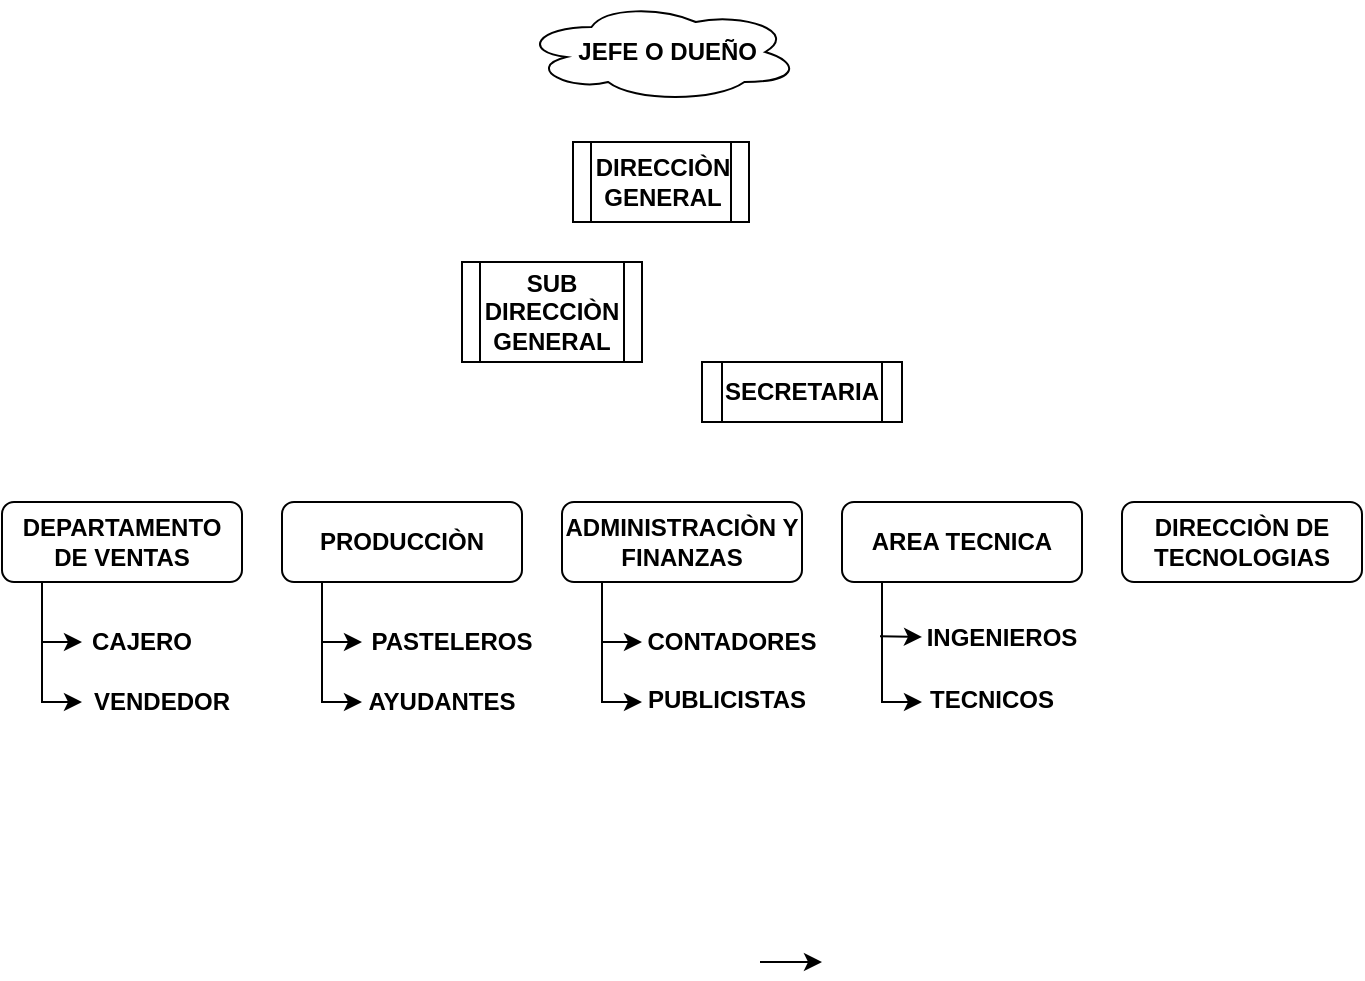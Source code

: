 <mxfile version="15.7.3" type="github"><diagram id="u-EyOmA1ZWcnquUBd4Km" name="Página-1"><mxGraphModel dx="1021" dy="567" grid="1" gridSize="10" guides="1" tooltips="1" connect="1" arrows="1" fold="1" page="1" pageScale="1" pageWidth="980" pageHeight="690" math="0" shadow="0"><root><mxCell id="0"/><mxCell id="1" parent="0"/><mxCell id="XkvzrvtjhHhNQcdyU6xH-3" value="&lt;font style=&quot;vertical-align: inherit; font-size: 12px;&quot;&gt;&lt;font style=&quot;vertical-align: inherit; font-size: 12px;&quot;&gt;DIRECCIÒN GENERAL&lt;/font&gt;&lt;/font&gt;" style="shape=process;whiteSpace=wrap;html=1;backgroundOutline=1;fontStyle=1;fontSize=12;" vertex="1" parent="1"><mxGeometry x="305.5" y="80" width="88" height="40" as="geometry"/></mxCell><mxCell id="XkvzrvtjhHhNQcdyU6xH-4" value="&lt;font style=&quot;vertical-align: inherit&quot;&gt;&lt;font style=&quot;vertical-align: inherit&quot;&gt;&lt;font style=&quot;vertical-align: inherit&quot;&gt;&lt;font style=&quot;vertical-align: inherit&quot;&gt;&lt;font style=&quot;vertical-align: inherit&quot;&gt;&lt;font style=&quot;vertical-align: inherit&quot;&gt;&lt;b&gt;&amp;nbsp; JEFE O DUEÑO&lt;/b&gt;&lt;/font&gt;&lt;/font&gt;&lt;/font&gt;&lt;/font&gt;&lt;/font&gt;&lt;/font&gt;" style="ellipse;shape=cloud;whiteSpace=wrap;html=1;" vertex="1" parent="1"><mxGeometry x="280" y="10" width="139" height="50" as="geometry"/></mxCell><mxCell id="XkvzrvtjhHhNQcdyU6xH-5" value="&lt;font style=&quot;vertical-align: inherit; font-size: 12px;&quot;&gt;&lt;font style=&quot;vertical-align: inherit; font-size: 12px;&quot;&gt;&lt;font style=&quot;vertical-align: inherit; font-size: 12px;&quot;&gt;&lt;font style=&quot;vertical-align: inherit; font-size: 12px;&quot;&gt;SUB DIRECCIÒN GENERAL&lt;/font&gt;&lt;/font&gt;&lt;/font&gt;&lt;/font&gt;" style="shape=process;whiteSpace=wrap;html=1;backgroundOutline=1;fontStyle=1;fontSize=12;" vertex="1" parent="1"><mxGeometry x="250" y="140" width="90" height="50" as="geometry"/></mxCell><mxCell id="XkvzrvtjhHhNQcdyU6xH-6" value="&lt;font style=&quot;vertical-align: inherit; font-size: 12px;&quot;&gt;&lt;font style=&quot;vertical-align: inherit; font-size: 12px;&quot;&gt;SECRETARIA&lt;/font&gt;&lt;/font&gt;" style="shape=process;whiteSpace=wrap;html=1;backgroundOutline=1;fontStyle=1;fontSize=12;" vertex="1" parent="1"><mxGeometry x="370" y="190" width="100" height="30" as="geometry"/></mxCell><mxCell id="XkvzrvtjhHhNQcdyU6xH-7" value="&lt;font style=&quot;vertical-align: inherit; font-size: 12px;&quot;&gt;&lt;font style=&quot;vertical-align: inherit; font-size: 12px;&quot;&gt;DEPARTAMENTO DE VENTAS&lt;/font&gt;&lt;/font&gt;" style="rounded=1;whiteSpace=wrap;html=1;fontStyle=1;fontSize=12;" vertex="1" parent="1"><mxGeometry x="20" y="260" width="120" height="40" as="geometry"/></mxCell><mxCell id="XkvzrvtjhHhNQcdyU6xH-9" value="&lt;font style=&quot;vertical-align: inherit ; font-size: 12px&quot;&gt;&lt;font style=&quot;vertical-align: inherit ; font-size: 12px&quot;&gt;PRODUCCIÒN&lt;/font&gt;&lt;/font&gt;" style="rounded=1;whiteSpace=wrap;html=1;fontStyle=1;fontSize=12;" vertex="1" parent="1"><mxGeometry x="160" y="260" width="120" height="40" as="geometry"/></mxCell><mxCell id="XkvzrvtjhHhNQcdyU6xH-10" value="&lt;font style=&quot;vertical-align: inherit; font-size: 12px;&quot;&gt;&lt;font style=&quot;vertical-align: inherit; font-size: 12px;&quot;&gt;ADMINISTRACIÒN Y FINANZAS&lt;/font&gt;&lt;/font&gt;" style="rounded=1;whiteSpace=wrap;html=1;fontStyle=1;fontSize=12;" vertex="1" parent="1"><mxGeometry x="300" y="260" width="120" height="40" as="geometry"/></mxCell><mxCell id="XkvzrvtjhHhNQcdyU6xH-11" value="&lt;font style=&quot;vertical-align: inherit; font-size: 12px;&quot;&gt;&lt;font style=&quot;vertical-align: inherit; font-size: 12px;&quot;&gt;AREA TECNICA&lt;/font&gt;&lt;/font&gt;" style="rounded=1;whiteSpace=wrap;html=1;fontStyle=1;fontSize=12;" vertex="1" parent="1"><mxGeometry x="440" y="260" width="120" height="40" as="geometry"/></mxCell><mxCell id="XkvzrvtjhHhNQcdyU6xH-12" value="&lt;font style=&quot;vertical-align: inherit; font-size: 12px;&quot;&gt;&lt;font style=&quot;vertical-align: inherit; font-size: 12px;&quot;&gt;DIRECCIÒN DE TECNOLOGIAS&lt;/font&gt;&lt;/font&gt;" style="rounded=1;whiteSpace=wrap;html=1;fontStyle=1;fontSize=12;" vertex="1" parent="1"><mxGeometry x="580" y="260" width="120" height="40" as="geometry"/></mxCell><mxCell id="XkvzrvtjhHhNQcdyU6xH-13" value="" style="endArrow=classic;html=1;rounded=0;fontSize=12;entryX=0;entryY=0.5;entryDx=0;entryDy=0;" edge="1" parent="1" target="XkvzrvtjhHhNQcdyU6xH-17"><mxGeometry width="50" height="50" relative="1" as="geometry"><mxPoint x="40" y="300" as="sourcePoint"/><mxPoint x="40" y="380" as="targetPoint"/><Array as="points"><mxPoint x="40" y="360"/></Array></mxGeometry></mxCell><mxCell id="XkvzrvtjhHhNQcdyU6xH-14" value="CONTADORES" style="text;html=1;strokeColor=none;fillColor=none;align=center;verticalAlign=middle;whiteSpace=wrap;rounded=0;fontSize=12;fontStyle=1" vertex="1" parent="1"><mxGeometry x="340" y="315" width="90" height="30" as="geometry"/></mxCell><mxCell id="XkvzrvtjhHhNQcdyU6xH-15" value="PUBLICISTAS" style="text;html=1;strokeColor=none;fillColor=none;align=center;verticalAlign=middle;whiteSpace=wrap;rounded=0;fontSize=12;fontStyle=1" vertex="1" parent="1"><mxGeometry x="340" y="343.75" width="85" height="30" as="geometry"/></mxCell><mxCell id="XkvzrvtjhHhNQcdyU6xH-16" value="CAJERO" style="text;html=1;strokeColor=none;fillColor=none;align=center;verticalAlign=middle;whiteSpace=wrap;rounded=0;fontSize=12;fontStyle=1" vertex="1" parent="1"><mxGeometry x="60" y="315" width="60" height="30" as="geometry"/></mxCell><mxCell id="XkvzrvtjhHhNQcdyU6xH-17" value="VENDEDOR" style="text;html=1;strokeColor=none;fillColor=none;align=center;verticalAlign=middle;whiteSpace=wrap;rounded=0;fontSize=12;fontStyle=1" vertex="1" parent="1"><mxGeometry x="60" y="342.5" width="80" height="35" as="geometry"/></mxCell><mxCell id="XkvzrvtjhHhNQcdyU6xH-18" value="" style="endArrow=classic;html=1;rounded=0;fontSize=12;entryX=0;entryY=0.5;entryDx=0;entryDy=0;" edge="1" parent="1" target="XkvzrvtjhHhNQcdyU6xH-16"><mxGeometry width="50" height="50" relative="1" as="geometry"><mxPoint x="40" y="330" as="sourcePoint"/><mxPoint x="90" y="280" as="targetPoint"/></mxGeometry></mxCell><mxCell id="XkvzrvtjhHhNQcdyU6xH-22" value="" style="endArrow=classic;html=1;rounded=0;fontSize=12;entryX=0;entryY=0.5;entryDx=0;entryDy=0;" edge="1" parent="1"><mxGeometry width="50" height="50" relative="1" as="geometry"><mxPoint x="180" y="300" as="sourcePoint"/><mxPoint x="200" y="360" as="targetPoint"/><Array as="points"><mxPoint x="180" y="360"/></Array></mxGeometry></mxCell><mxCell id="XkvzrvtjhHhNQcdyU6xH-23" value="" style="endArrow=classic;html=1;rounded=0;fontSize=12;entryX=0;entryY=0.5;entryDx=0;entryDy=0;" edge="1" parent="1"><mxGeometry width="50" height="50" relative="1" as="geometry"><mxPoint x="320" y="300" as="sourcePoint"/><mxPoint x="340" y="360" as="targetPoint"/><Array as="points"><mxPoint x="320" y="360"/></Array></mxGeometry></mxCell><mxCell id="XkvzrvtjhHhNQcdyU6xH-24" value="" style="endArrow=classic;html=1;rounded=0;fontSize=12;entryX=0;entryY=0.5;entryDx=0;entryDy=0;" edge="1" parent="1"><mxGeometry width="50" height="50" relative="1" as="geometry"><mxPoint x="460" y="300" as="sourcePoint"/><mxPoint x="480" y="360" as="targetPoint"/><Array as="points"><mxPoint x="460" y="360"/></Array></mxGeometry></mxCell><mxCell id="XkvzrvtjhHhNQcdyU6xH-26" value="" style="endArrow=classic;html=1;rounded=0;fontSize=12;entryX=0;entryY=0.5;entryDx=0;entryDy=0;fontStyle=1" edge="1" parent="1" target="XkvzrvtjhHhNQcdyU6xH-27"><mxGeometry width="50" height="50" relative="1" as="geometry"><mxPoint x="180" y="330" as="sourcePoint"/><mxPoint x="205" y="329.5" as="targetPoint"/><Array as="points"><mxPoint x="200" y="330"/></Array></mxGeometry></mxCell><mxCell id="XkvzrvtjhHhNQcdyU6xH-27" value="PASTELEROS" style="text;html=1;strokeColor=none;fillColor=none;align=center;verticalAlign=middle;whiteSpace=wrap;rounded=0;fontSize=12;fontStyle=1" vertex="1" parent="1"><mxGeometry x="200" y="315" width="90" height="30" as="geometry"/></mxCell><mxCell id="XkvzrvtjhHhNQcdyU6xH-28" value="AYUDANTES" style="text;html=1;strokeColor=none;fillColor=none;align=center;verticalAlign=middle;whiteSpace=wrap;rounded=0;fontSize=12;fontStyle=1" vertex="1" parent="1"><mxGeometry x="200" y="343.75" width="80" height="32.5" as="geometry"/></mxCell><mxCell id="XkvzrvtjhHhNQcdyU6xH-29" value="" style="endArrow=classic;html=1;rounded=0;fontSize=12;entryX=0;entryY=0.5;entryDx=0;entryDy=0;" edge="1" parent="1" target="XkvzrvtjhHhNQcdyU6xH-14"><mxGeometry width="50" height="50" relative="1" as="geometry"><mxPoint x="320" y="330" as="sourcePoint"/><mxPoint x="340" y="330" as="targetPoint"/><Array as="points"><mxPoint x="320" y="330"/></Array></mxGeometry></mxCell><mxCell id="XkvzrvtjhHhNQcdyU6xH-30" value="INGENIEROS" style="text;html=1;strokeColor=none;fillColor=none;align=center;verticalAlign=middle;whiteSpace=wrap;rounded=0;fontSize=12;fontStyle=1" vertex="1" parent="1"><mxGeometry x="480" y="312.5" width="80" height="30" as="geometry"/></mxCell><mxCell id="XkvzrvtjhHhNQcdyU6xH-31" value="TECNICOS" style="text;html=1;strokeColor=none;fillColor=none;align=center;verticalAlign=middle;whiteSpace=wrap;rounded=0;fontSize=12;fontStyle=1" vertex="1" parent="1"><mxGeometry x="480" y="343.75" width="70" height="30" as="geometry"/></mxCell><mxCell id="XkvzrvtjhHhNQcdyU6xH-32" value="" style="endArrow=classic;html=1;rounded=0;fontSize=12;entryX=0;entryY=0.5;entryDx=0;entryDy=0;" edge="1" parent="1" target="XkvzrvtjhHhNQcdyU6xH-30"><mxGeometry width="50" height="50" relative="1" as="geometry"><mxPoint x="459" y="327.16" as="sourcePoint"/><mxPoint x="490" y="327.16" as="targetPoint"/></mxGeometry></mxCell><mxCell id="XkvzrvtjhHhNQcdyU6xH-33" value="" style="endArrow=classic;html=1;rounded=0;fontSize=12;" edge="1" parent="1"><mxGeometry width="50" height="50" relative="1" as="geometry"><mxPoint x="399" y="490" as="sourcePoint"/><mxPoint x="430" y="490" as="targetPoint"/></mxGeometry></mxCell></root></mxGraphModel></diagram></mxfile>